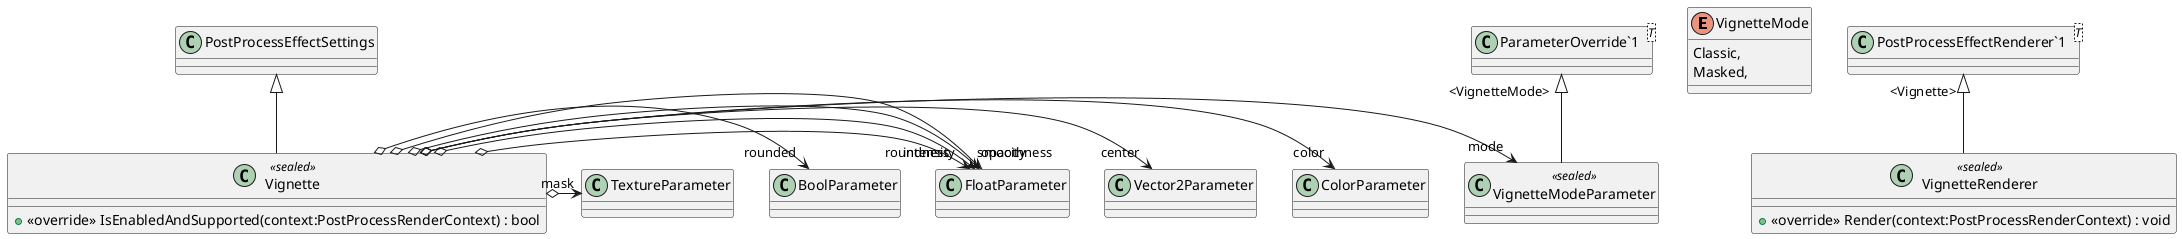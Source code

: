 @startuml
enum VignetteMode {
    Classic,
    Masked,
}
class VignetteModeParameter <<sealed>> {
}
class Vignette <<sealed>> {
    + <<override>> IsEnabledAndSupported(context:PostProcessRenderContext) : bool
}
class VignetteRenderer <<sealed>> {
    + <<override>> Render(context:PostProcessRenderContext) : void
}
class "ParameterOverride`1"<T> {
}
class "PostProcessEffectRenderer`1"<T> {
}
"ParameterOverride`1" "<VignetteMode>" <|-- VignetteModeParameter
PostProcessEffectSettings <|-- Vignette
Vignette o-> "mode" VignetteModeParameter
Vignette o-> "color" ColorParameter
Vignette o-> "center" Vector2Parameter
Vignette o-> "intensity" FloatParameter
Vignette o-> "smoothness" FloatParameter
Vignette o-> "roundness" FloatParameter
Vignette o-> "rounded" BoolParameter
Vignette o-> "mask" TextureParameter
Vignette o-> "opacity" FloatParameter
"PostProcessEffectRenderer`1" "<Vignette>" <|-- VignetteRenderer
@enduml
